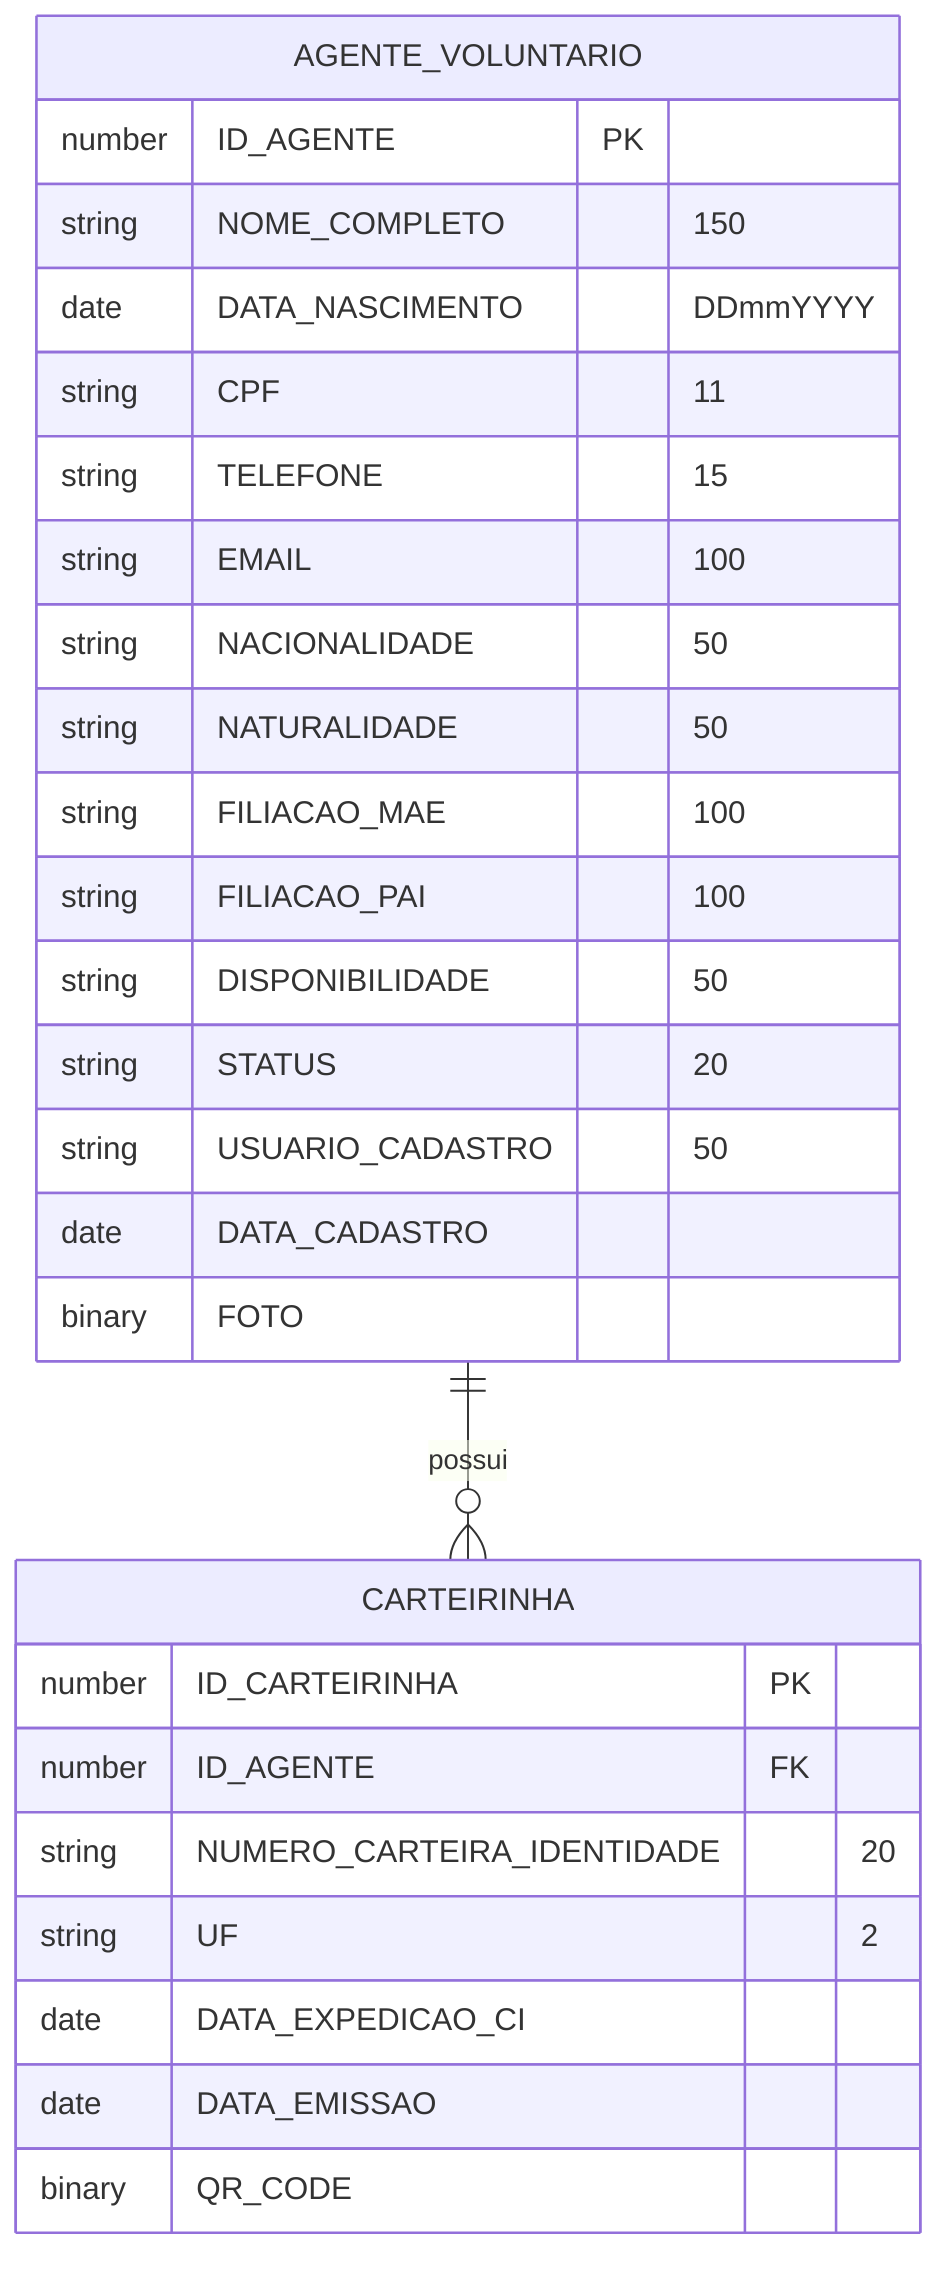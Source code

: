 erDiagram

    AGENTE_VOLUNTARIO ||--o{ CARTEIRINHA : possui

    AGENTE_VOLUNTARIO {
        number ID_AGENTE PK
        string NOME_COMPLETO "150"
        date DATA_NASCIMENTO "DDmmYYYY"
        string CPF "11"
        string TELEFONE "15"
        string EMAIL "100"
        string NACIONALIDADE "50"
        string NATURALIDADE "50"
        string FILIACAO_MAE "100"
        string FILIACAO_PAI "100"
        string DISPONIBILIDADE "50"
        string STATUS "20"
        string USUARIO_CADASTRO "50"
        date DATA_CADASTRO
        binary FOTO
        
    }

    CARTEIRINHA {
        number ID_CARTEIRINHA PK
        number ID_AGENTE FK
        string NUMERO_CARTEIRA_IDENTIDADE "20"
        string UF "2"
        date DATA_EXPEDICAO_CI
        date DATA_EMISSAO
        binary QR_CODE
    }